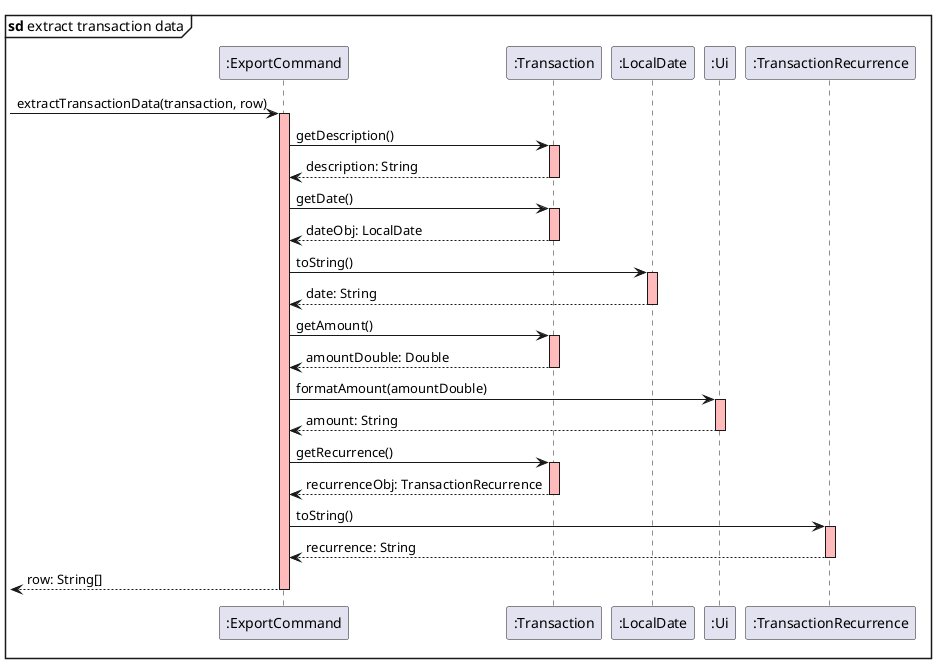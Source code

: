 @startuml
mainframe **sd** extract transaction data
-> ":ExportCommand": extractTransactionData(transaction, row)
activate ":ExportCommand" #FFBBBB

":ExportCommand" -> ":Transaction": getDescription()
activate ":Transaction" #FFBBBB
":Transaction" --> ":ExportCommand": description: String
deactivate
":ExportCommand" -> ":Transaction": getDate()
activate ":Transaction" #FFBBBB
":Transaction" --> ":ExportCommand": dateObj: LocalDate
deactivate
":ExportCommand" -> ":LocalDate": toString()
activate ":LocalDate" #FFBBBB
":LocalDate" --> ":ExportCommand": date: String
deactivate
":ExportCommand" -> ":Transaction": getAmount()
activate ":Transaction" #FFBBBB
":Transaction" --> ":ExportCommand": amountDouble: Double
deactivate
":ExportCommand" -> ":Ui": formatAmount(amountDouble)
activate ":Ui" #FFBBBB
":Ui" --> ":ExportCommand": amount: String
deactivate
":ExportCommand" -> ":Transaction": getRecurrence()
activate ":Transaction" #FFBBBB
":Transaction" --> ":ExportCommand": recurrenceObj: TransactionRecurrence
deactivate
":ExportCommand" -> ":TransactionRecurrence": toString()
activate ":TransactionRecurrence" #FFBBBB
":TransactionRecurrence" --> ":ExportCommand": recurrence: String
deactivate

<-- ":ExportCommand": row: String[]
deactivate
@enduml